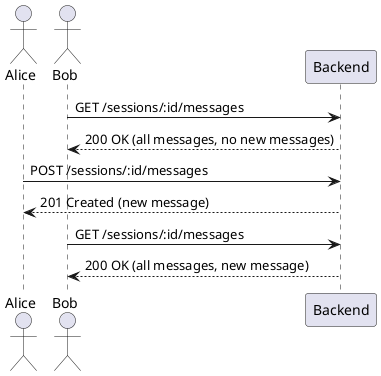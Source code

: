 @startuml
actor Alice
actor Bob
participant Backend

Bob -> Backend: GET /sessions/:id/messages
Backend --> Bob: 200 OK (all messages, no new messages)

Alice -> Backend: POST /sessions/:id/messages
Backend --> Alice: 201 Created (new message)

Bob -> Backend: GET /sessions/:id/messages
Backend --> Bob: 200 OK (all messages, new message)
@enduml
